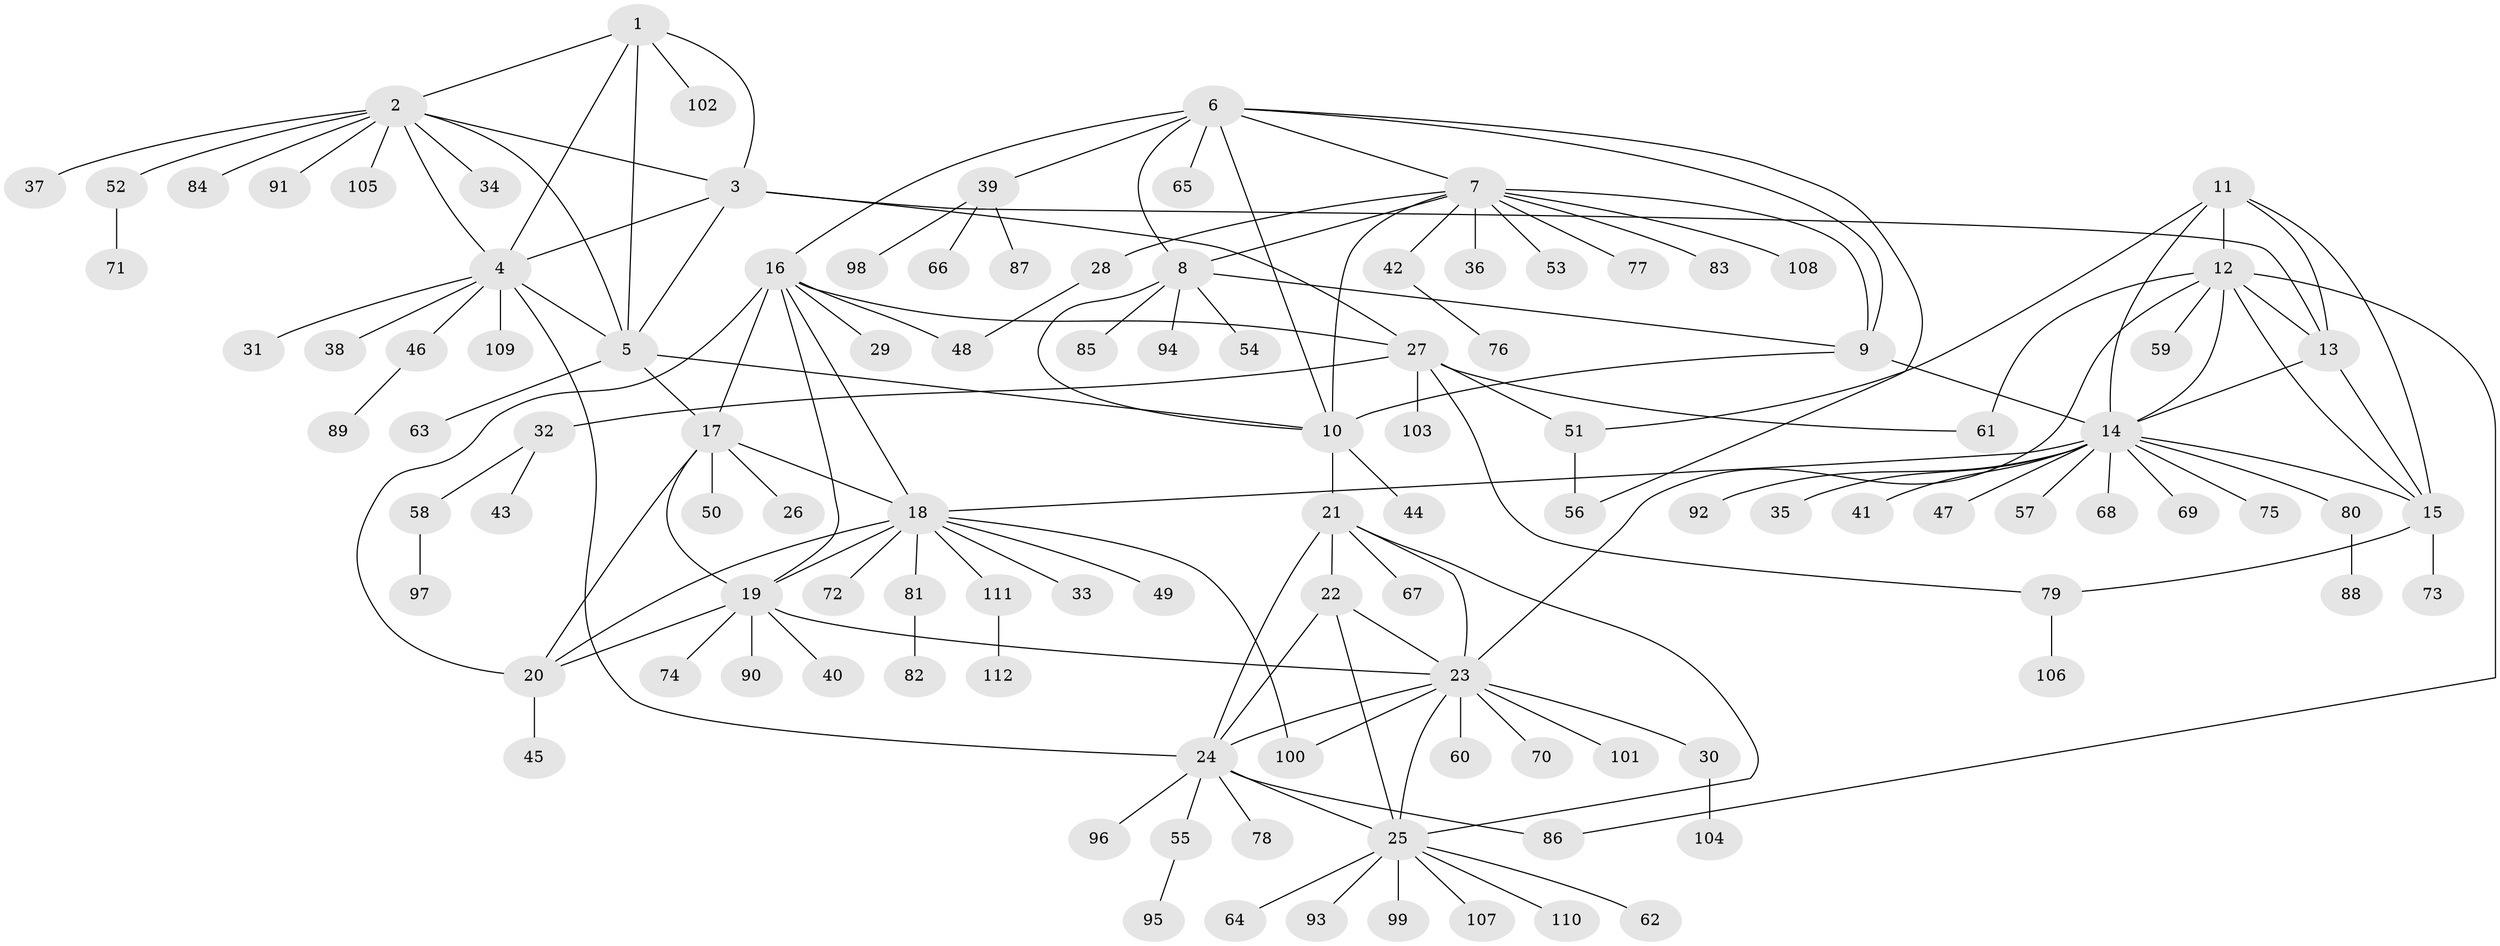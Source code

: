// Generated by graph-tools (version 1.1) at 2025/26/03/09/25 03:26:42]
// undirected, 112 vertices, 155 edges
graph export_dot {
graph [start="1"]
  node [color=gray90,style=filled];
  1;
  2;
  3;
  4;
  5;
  6;
  7;
  8;
  9;
  10;
  11;
  12;
  13;
  14;
  15;
  16;
  17;
  18;
  19;
  20;
  21;
  22;
  23;
  24;
  25;
  26;
  27;
  28;
  29;
  30;
  31;
  32;
  33;
  34;
  35;
  36;
  37;
  38;
  39;
  40;
  41;
  42;
  43;
  44;
  45;
  46;
  47;
  48;
  49;
  50;
  51;
  52;
  53;
  54;
  55;
  56;
  57;
  58;
  59;
  60;
  61;
  62;
  63;
  64;
  65;
  66;
  67;
  68;
  69;
  70;
  71;
  72;
  73;
  74;
  75;
  76;
  77;
  78;
  79;
  80;
  81;
  82;
  83;
  84;
  85;
  86;
  87;
  88;
  89;
  90;
  91;
  92;
  93;
  94;
  95;
  96;
  97;
  98;
  99;
  100;
  101;
  102;
  103;
  104;
  105;
  106;
  107;
  108;
  109;
  110;
  111;
  112;
  1 -- 2;
  1 -- 3;
  1 -- 4;
  1 -- 5;
  1 -- 102;
  2 -- 3;
  2 -- 4;
  2 -- 5;
  2 -- 34;
  2 -- 37;
  2 -- 52;
  2 -- 84;
  2 -- 91;
  2 -- 105;
  3 -- 4;
  3 -- 5;
  3 -- 13;
  3 -- 27;
  4 -- 5;
  4 -- 24;
  4 -- 31;
  4 -- 38;
  4 -- 46;
  4 -- 109;
  5 -- 10;
  5 -- 17;
  5 -- 63;
  6 -- 7;
  6 -- 8;
  6 -- 9;
  6 -- 10;
  6 -- 16;
  6 -- 39;
  6 -- 56;
  6 -- 65;
  7 -- 8;
  7 -- 9;
  7 -- 10;
  7 -- 28;
  7 -- 36;
  7 -- 42;
  7 -- 53;
  7 -- 77;
  7 -- 83;
  7 -- 108;
  8 -- 9;
  8 -- 10;
  8 -- 54;
  8 -- 85;
  8 -- 94;
  9 -- 10;
  9 -- 14;
  10 -- 21;
  10 -- 44;
  11 -- 12;
  11 -- 13;
  11 -- 14;
  11 -- 15;
  11 -- 51;
  12 -- 13;
  12 -- 14;
  12 -- 15;
  12 -- 23;
  12 -- 59;
  12 -- 61;
  12 -- 86;
  13 -- 14;
  13 -- 15;
  14 -- 15;
  14 -- 18;
  14 -- 35;
  14 -- 41;
  14 -- 47;
  14 -- 57;
  14 -- 68;
  14 -- 69;
  14 -- 75;
  14 -- 80;
  14 -- 92;
  15 -- 73;
  15 -- 79;
  16 -- 17;
  16 -- 18;
  16 -- 19;
  16 -- 20;
  16 -- 27;
  16 -- 29;
  16 -- 48;
  17 -- 18;
  17 -- 19;
  17 -- 20;
  17 -- 26;
  17 -- 50;
  18 -- 19;
  18 -- 20;
  18 -- 33;
  18 -- 49;
  18 -- 72;
  18 -- 81;
  18 -- 100;
  18 -- 111;
  19 -- 20;
  19 -- 23;
  19 -- 40;
  19 -- 74;
  19 -- 90;
  20 -- 45;
  21 -- 22;
  21 -- 23;
  21 -- 24;
  21 -- 25;
  21 -- 67;
  22 -- 23;
  22 -- 24;
  22 -- 25;
  23 -- 24;
  23 -- 25;
  23 -- 30;
  23 -- 60;
  23 -- 70;
  23 -- 100;
  23 -- 101;
  24 -- 25;
  24 -- 55;
  24 -- 78;
  24 -- 86;
  24 -- 96;
  25 -- 62;
  25 -- 64;
  25 -- 93;
  25 -- 99;
  25 -- 107;
  25 -- 110;
  27 -- 32;
  27 -- 51;
  27 -- 61;
  27 -- 79;
  27 -- 103;
  28 -- 48;
  30 -- 104;
  32 -- 43;
  32 -- 58;
  39 -- 66;
  39 -- 87;
  39 -- 98;
  42 -- 76;
  46 -- 89;
  51 -- 56;
  52 -- 71;
  55 -- 95;
  58 -- 97;
  79 -- 106;
  80 -- 88;
  81 -- 82;
  111 -- 112;
}
